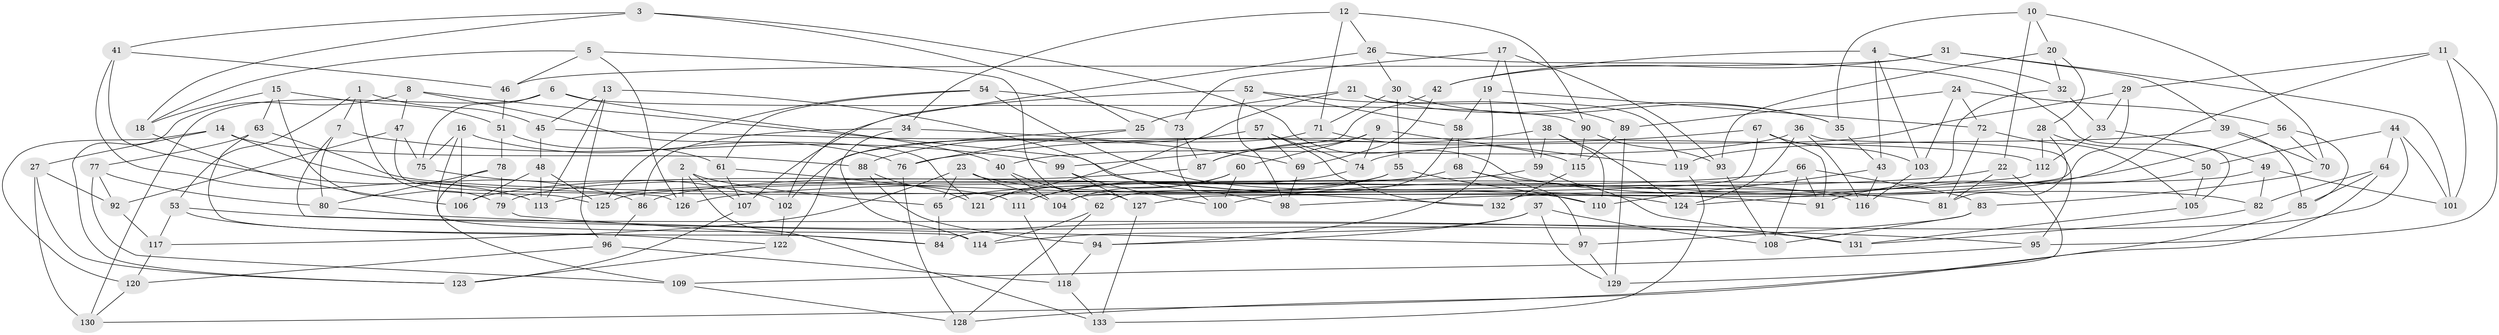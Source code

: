 // coarse degree distribution, {5: 0.046511627906976744, 6: 0.5, 4: 0.45348837209302323}
// Generated by graph-tools (version 1.1) at 2025/42/03/06/25 10:42:25]
// undirected, 133 vertices, 266 edges
graph export_dot {
graph [start="1"]
  node [color=gray90,style=filled];
  1;
  2;
  3;
  4;
  5;
  6;
  7;
  8;
  9;
  10;
  11;
  12;
  13;
  14;
  15;
  16;
  17;
  18;
  19;
  20;
  21;
  22;
  23;
  24;
  25;
  26;
  27;
  28;
  29;
  30;
  31;
  32;
  33;
  34;
  35;
  36;
  37;
  38;
  39;
  40;
  41;
  42;
  43;
  44;
  45;
  46;
  47;
  48;
  49;
  50;
  51;
  52;
  53;
  54;
  55;
  56;
  57;
  58;
  59;
  60;
  61;
  62;
  63;
  64;
  65;
  66;
  67;
  68;
  69;
  70;
  71;
  72;
  73;
  74;
  75;
  76;
  77;
  78;
  79;
  80;
  81;
  82;
  83;
  84;
  85;
  86;
  87;
  88;
  89;
  90;
  91;
  92;
  93;
  94;
  95;
  96;
  97;
  98;
  99;
  100;
  101;
  102;
  103;
  104;
  105;
  106;
  107;
  108;
  109;
  110;
  111;
  112;
  113;
  114;
  115;
  116;
  117;
  118;
  119;
  120;
  121;
  122;
  123;
  124;
  125;
  126;
  127;
  128;
  129;
  130;
  131;
  132;
  133;
  1 -- 53;
  1 -- 125;
  1 -- 45;
  1 -- 7;
  2 -- 65;
  2 -- 126;
  2 -- 133;
  2 -- 107;
  3 -- 82;
  3 -- 25;
  3 -- 18;
  3 -- 41;
  4 -- 103;
  4 -- 43;
  4 -- 32;
  4 -- 42;
  5 -- 126;
  5 -- 46;
  5 -- 18;
  5 -- 127;
  6 -- 130;
  6 -- 75;
  6 -- 90;
  6 -- 40;
  7 -- 99;
  7 -- 80;
  7 -- 97;
  8 -- 123;
  8 -- 132;
  8 -- 121;
  8 -- 47;
  9 -- 119;
  9 -- 87;
  9 -- 74;
  9 -- 60;
  10 -- 35;
  10 -- 20;
  10 -- 22;
  10 -- 70;
  11 -- 98;
  11 -- 95;
  11 -- 29;
  11 -- 101;
  12 -- 71;
  12 -- 90;
  12 -- 34;
  12 -- 26;
  13 -- 96;
  13 -- 98;
  13 -- 45;
  13 -- 113;
  14 -- 27;
  14 -- 120;
  14 -- 88;
  14 -- 124;
  15 -- 51;
  15 -- 18;
  15 -- 79;
  15 -- 63;
  16 -- 76;
  16 -- 114;
  16 -- 75;
  16 -- 106;
  17 -- 73;
  17 -- 93;
  17 -- 59;
  17 -- 19;
  18 -- 106;
  19 -- 58;
  19 -- 94;
  19 -- 72;
  20 -- 93;
  20 -- 28;
  20 -- 32;
  21 -- 35;
  21 -- 119;
  21 -- 121;
  21 -- 25;
  22 -- 81;
  22 -- 129;
  22 -- 113;
  23 -- 104;
  23 -- 65;
  23 -- 110;
  23 -- 117;
  24 -- 56;
  24 -- 72;
  24 -- 103;
  24 -- 89;
  25 -- 122;
  25 -- 76;
  26 -- 105;
  26 -- 102;
  26 -- 30;
  27 -- 123;
  27 -- 130;
  27 -- 92;
  28 -- 50;
  28 -- 112;
  28 -- 81;
  29 -- 127;
  29 -- 74;
  29 -- 33;
  30 -- 55;
  30 -- 71;
  30 -- 35;
  31 -- 42;
  31 -- 46;
  31 -- 39;
  31 -- 101;
  32 -- 33;
  32 -- 132;
  33 -- 112;
  33 -- 49;
  34 -- 114;
  34 -- 69;
  34 -- 86;
  35 -- 43;
  36 -- 124;
  36 -- 116;
  36 -- 95;
  36 -- 40;
  37 -- 114;
  37 -- 108;
  37 -- 129;
  37 -- 94;
  38 -- 87;
  38 -- 59;
  38 -- 110;
  38 -- 124;
  39 -- 70;
  39 -- 85;
  39 -- 119;
  40 -- 104;
  40 -- 62;
  41 -- 86;
  41 -- 113;
  41 -- 46;
  42 -- 69;
  42 -- 99;
  43 -- 110;
  43 -- 116;
  44 -- 101;
  44 -- 64;
  44 -- 50;
  44 -- 84;
  45 -- 48;
  45 -- 112;
  46 -- 51;
  47 -- 126;
  47 -- 92;
  47 -- 75;
  48 -- 125;
  48 -- 106;
  48 -- 113;
  49 -- 82;
  49 -- 65;
  49 -- 101;
  50 -- 105;
  50 -- 91;
  51 -- 61;
  51 -- 78;
  52 -- 98;
  52 -- 89;
  52 -- 58;
  52 -- 107;
  53 -- 117;
  53 -- 122;
  53 -- 131;
  54 -- 116;
  54 -- 125;
  54 -- 61;
  54 -- 73;
  55 -- 79;
  55 -- 110;
  55 -- 111;
  56 -- 100;
  56 -- 70;
  56 -- 85;
  57 -- 132;
  57 -- 74;
  57 -- 69;
  57 -- 88;
  58 -- 68;
  58 -- 62;
  59 -- 125;
  59 -- 131;
  60 -- 104;
  60 -- 121;
  60 -- 100;
  61 -- 107;
  61 -- 111;
  62 -- 128;
  62 -- 114;
  63 -- 77;
  63 -- 84;
  63 -- 91;
  64 -- 85;
  64 -- 130;
  64 -- 82;
  65 -- 84;
  66 -- 83;
  66 -- 108;
  66 -- 91;
  66 -- 126;
  67 -- 76;
  67 -- 103;
  67 -- 91;
  67 -- 104;
  68 -- 86;
  68 -- 81;
  68 -- 97;
  69 -- 98;
  70 -- 83;
  71 -- 115;
  71 -- 102;
  72 -- 105;
  72 -- 81;
  73 -- 87;
  73 -- 100;
  74 -- 111;
  75 -- 102;
  76 -- 128;
  77 -- 80;
  77 -- 92;
  77 -- 109;
  78 -- 79;
  78 -- 80;
  78 -- 109;
  79 -- 84;
  80 -- 95;
  82 -- 131;
  83 -- 97;
  83 -- 108;
  85 -- 128;
  86 -- 96;
  87 -- 106;
  88 -- 121;
  88 -- 94;
  89 -- 115;
  89 -- 129;
  90 -- 115;
  90 -- 93;
  92 -- 117;
  93 -- 108;
  94 -- 118;
  95 -- 109;
  96 -- 120;
  96 -- 118;
  97 -- 129;
  99 -- 100;
  99 -- 127;
  102 -- 122;
  103 -- 116;
  105 -- 131;
  107 -- 123;
  109 -- 128;
  111 -- 118;
  112 -- 124;
  115 -- 132;
  117 -- 120;
  118 -- 133;
  119 -- 133;
  120 -- 130;
  122 -- 123;
  127 -- 133;
}
